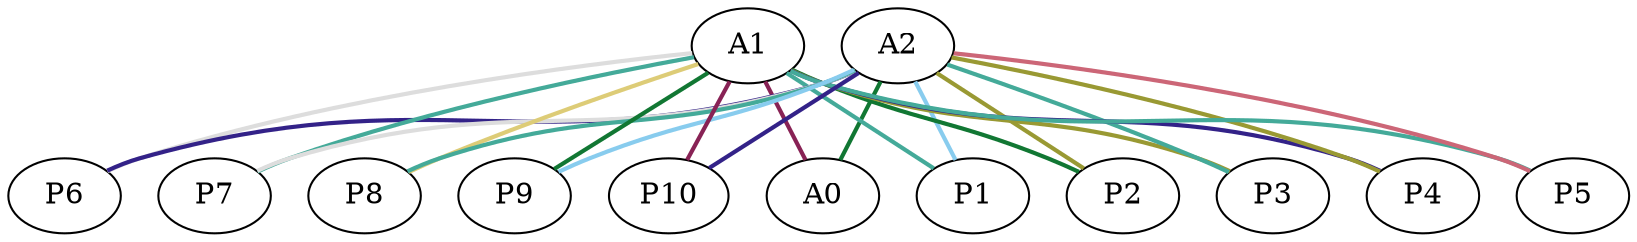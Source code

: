graph {
	graph [rankdir=BT]
	A0
	A1
	A2
	A0 -- A1 [color="#882255" style=bold]
	A0 -- A2 [color="#117733" style=bold]
	P1
	P1 -- A1 [color="#44AA99" style=bold]
	P1 -- A2 [color="#88CCEE" style=bold]
	P2
	P2 -- A2 [color="#999933" style=bold]
	P2 -- A1 [color="#117733" style=bold]
	P3
	P3 -- A2 [color="#44AA99" style=bold]
	P3 -- A1 [color="#999933" style=bold]
	P4
	P4 -- A2 [color="#999933" style=bold]
	P4 -- A1 [color="#332288" style=bold]
	P5
	P5 -- A1 [color="#44AA99" style=bold]
	P5 -- A2 [color="#CC6677" style=bold]
	P6
	P6 -- A1 [color="#DDDDDD" style=bold]
	P6 -- A2 [color="#332288" style=bold]
	P7
	P7 -- A2 [color="#DDDDDD" style=bold]
	P7 -- A1 [color="#44AA99" style=bold]
	P8
	P8 -- A2 [color="#44AA99" style=bold]
	P8 -- A1 [color="#DDCC77" style=bold]
	P9
	P9 -- A2 [color="#88CCEE" style=bold]
	P9 -- A1 [color="#117733" style=bold]
	P10
	P10 -- A1 [color="#882255" style=bold]
	P10 -- A2 [color="#332288" style=bold]
}
